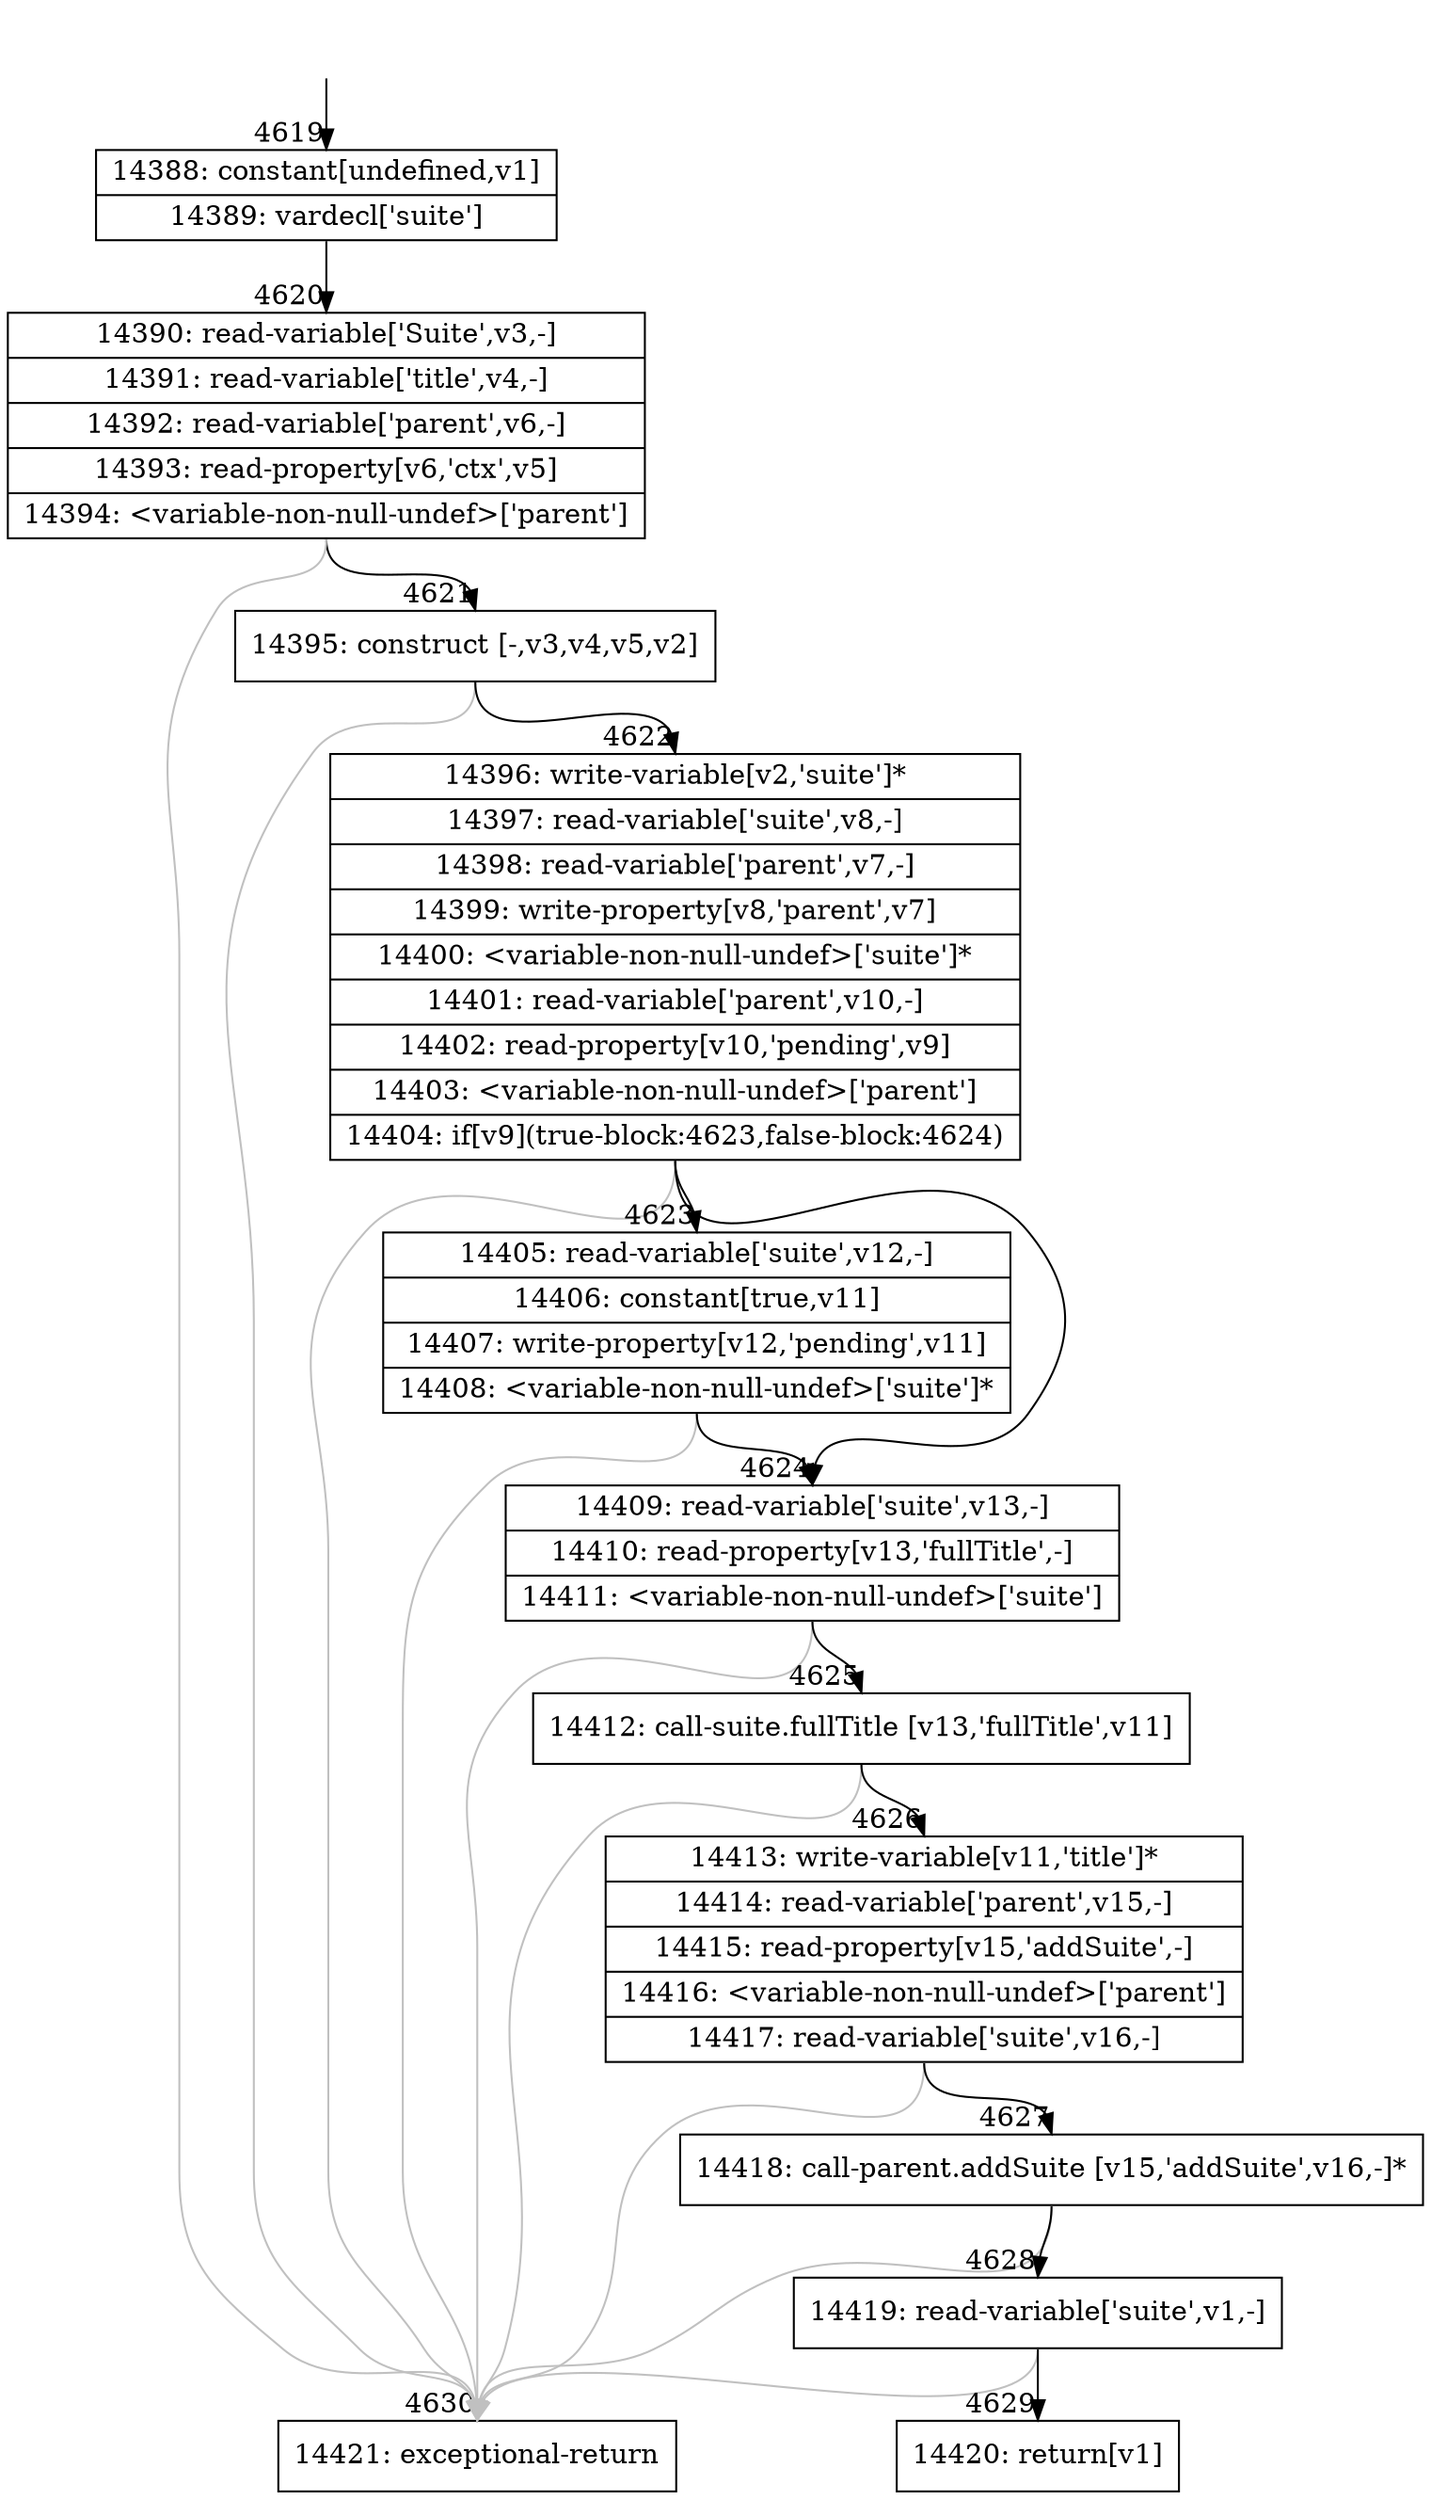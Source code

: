 digraph {
rankdir="TD"
BB_entry412[shape=none,label=""];
BB_entry412 -> BB4619 [tailport=s, headport=n, headlabel="    4619"]
BB4619 [shape=record label="{14388: constant[undefined,v1]|14389: vardecl['suite']}" ] 
BB4619 -> BB4620 [tailport=s, headport=n, headlabel="      4620"]
BB4620 [shape=record label="{14390: read-variable['Suite',v3,-]|14391: read-variable['title',v4,-]|14392: read-variable['parent',v6,-]|14393: read-property[v6,'ctx',v5]|14394: \<variable-non-null-undef\>['parent']}" ] 
BB4620 -> BB4621 [tailport=s, headport=n, headlabel="      4621"]
BB4620 -> BB4630 [tailport=s, headport=n, color=gray, headlabel="      4630"]
BB4621 [shape=record label="{14395: construct [-,v3,v4,v5,v2]}" ] 
BB4621 -> BB4622 [tailport=s, headport=n, headlabel="      4622"]
BB4621 -> BB4630 [tailport=s, headport=n, color=gray]
BB4622 [shape=record label="{14396: write-variable[v2,'suite']*|14397: read-variable['suite',v8,-]|14398: read-variable['parent',v7,-]|14399: write-property[v8,'parent',v7]|14400: \<variable-non-null-undef\>['suite']*|14401: read-variable['parent',v10,-]|14402: read-property[v10,'pending',v9]|14403: \<variable-non-null-undef\>['parent']|14404: if[v9](true-block:4623,false-block:4624)}" ] 
BB4622 -> BB4623 [tailport=s, headport=n, headlabel="      4623"]
BB4622 -> BB4624 [tailport=s, headport=n, headlabel="      4624"]
BB4622 -> BB4630 [tailport=s, headport=n, color=gray]
BB4623 [shape=record label="{14405: read-variable['suite',v12,-]|14406: constant[true,v11]|14407: write-property[v12,'pending',v11]|14408: \<variable-non-null-undef\>['suite']*}" ] 
BB4623 -> BB4624 [tailport=s, headport=n]
BB4623 -> BB4630 [tailport=s, headport=n, color=gray]
BB4624 [shape=record label="{14409: read-variable['suite',v13,-]|14410: read-property[v13,'fullTitle',-]|14411: \<variable-non-null-undef\>['suite']}" ] 
BB4624 -> BB4625 [tailport=s, headport=n, headlabel="      4625"]
BB4624 -> BB4630 [tailport=s, headport=n, color=gray]
BB4625 [shape=record label="{14412: call-suite.fullTitle [v13,'fullTitle',v11]}" ] 
BB4625 -> BB4626 [tailport=s, headport=n, headlabel="      4626"]
BB4625 -> BB4630 [tailport=s, headport=n, color=gray]
BB4626 [shape=record label="{14413: write-variable[v11,'title']*|14414: read-variable['parent',v15,-]|14415: read-property[v15,'addSuite',-]|14416: \<variable-non-null-undef\>['parent']|14417: read-variable['suite',v16,-]}" ] 
BB4626 -> BB4627 [tailport=s, headport=n, headlabel="      4627"]
BB4626 -> BB4630 [tailport=s, headport=n, color=gray]
BB4627 [shape=record label="{14418: call-parent.addSuite [v15,'addSuite',v16,-]*}" ] 
BB4627 -> BB4628 [tailport=s, headport=n, headlabel="      4628"]
BB4627 -> BB4630 [tailport=s, headport=n, color=gray]
BB4628 [shape=record label="{14419: read-variable['suite',v1,-]}" ] 
BB4628 -> BB4629 [tailport=s, headport=n, headlabel="      4629"]
BB4628 -> BB4630 [tailport=s, headport=n, color=gray]
BB4629 [shape=record label="{14420: return[v1]}" ] 
BB4630 [shape=record label="{14421: exceptional-return}" ] 
//#$~ 5340
}
